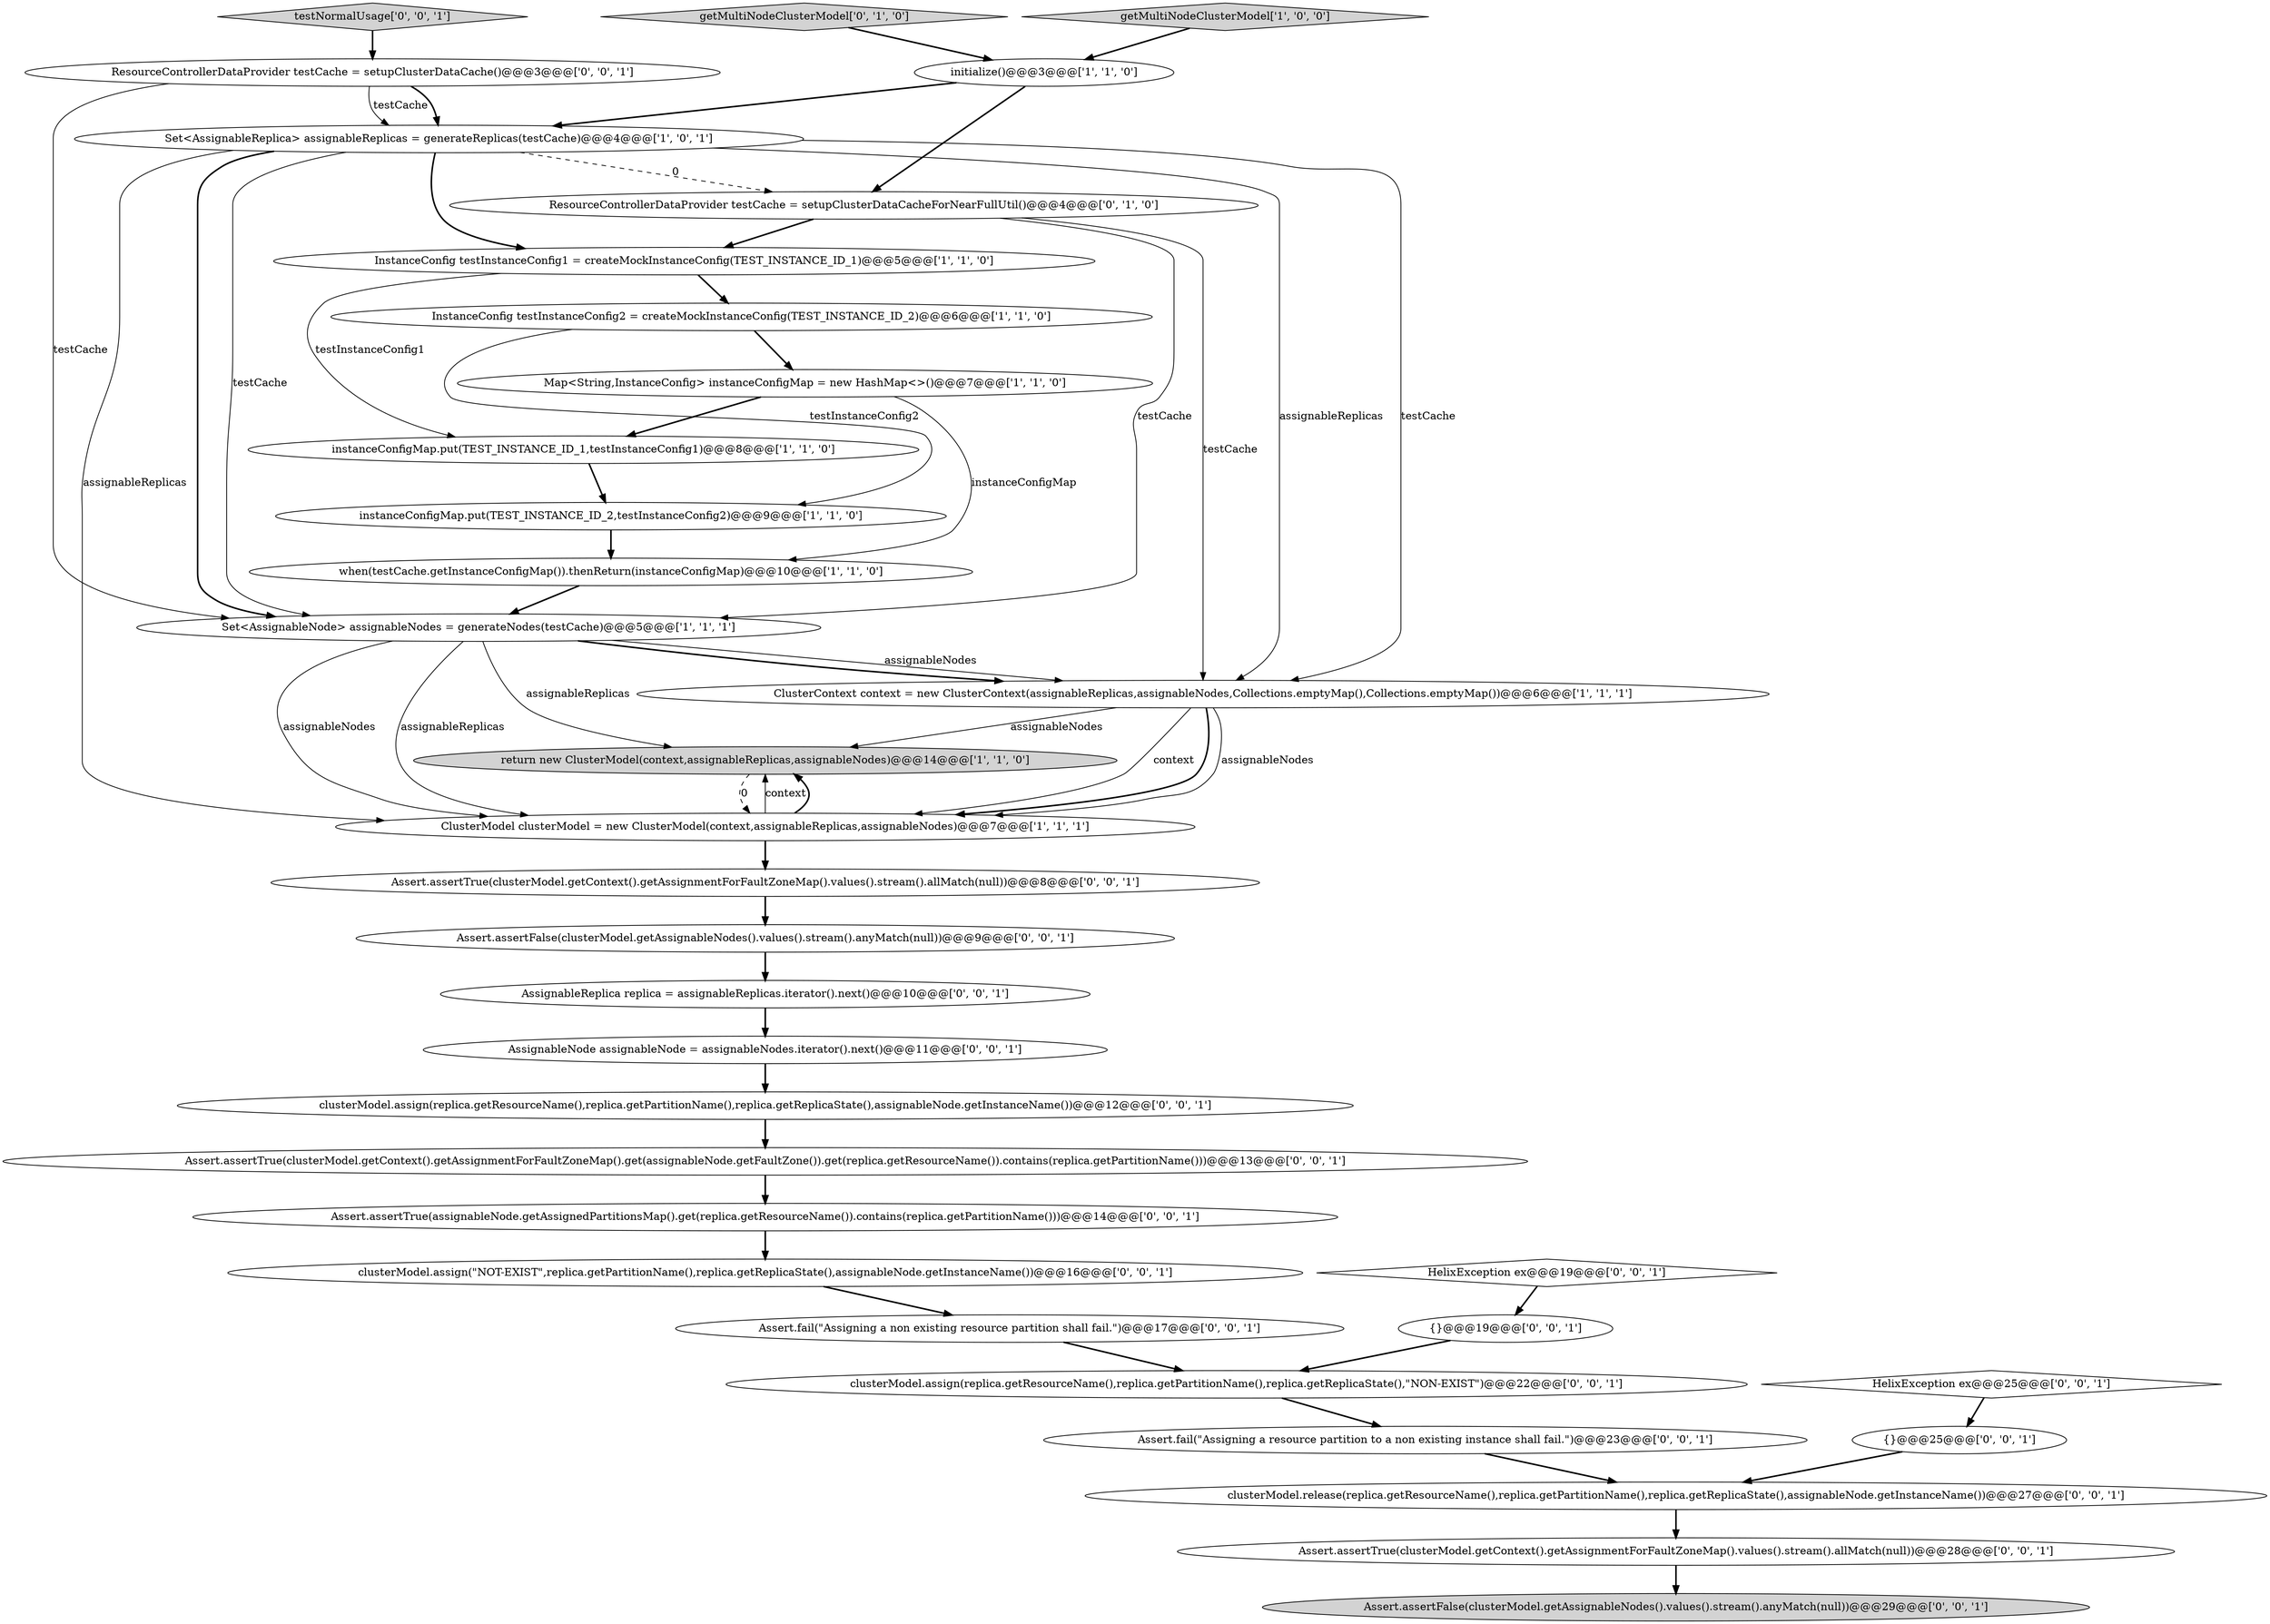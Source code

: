 digraph {
14 [style = filled, label = "getMultiNodeClusterModel['0', '1', '0']", fillcolor = lightgray, shape = diamond image = "AAA0AAABBB2BBB"];
8 [style = filled, label = "Set<AssignableReplica> assignableReplicas = generateReplicas(testCache)@@@4@@@['1', '0', '1']", fillcolor = white, shape = ellipse image = "AAA0AAABBB1BBB"];
21 [style = filled, label = "clusterModel.assign(replica.getResourceName(),replica.getPartitionName(),replica.getReplicaState(),assignableNode.getInstanceName())@@@12@@@['0', '0', '1']", fillcolor = white, shape = ellipse image = "AAA0AAABBB3BBB"];
32 [style = filled, label = "testNormalUsage['0', '0', '1']", fillcolor = lightgray, shape = diamond image = "AAA0AAABBB3BBB"];
15 [style = filled, label = "clusterModel.assign(\"NOT-EXIST\",replica.getPartitionName(),replica.getReplicaState(),assignableNode.getInstanceName())@@@16@@@['0', '0', '1']", fillcolor = white, shape = ellipse image = "AAA0AAABBB3BBB"];
29 [style = filled, label = "HelixException ex@@@25@@@['0', '0', '1']", fillcolor = white, shape = diamond image = "AAA0AAABBB3BBB"];
10 [style = filled, label = "instanceConfigMap.put(TEST_INSTANCE_ID_2,testInstanceConfig2)@@@9@@@['1', '1', '0']", fillcolor = white, shape = ellipse image = "AAA0AAABBB1BBB"];
22 [style = filled, label = "Assert.fail(\"Assigning a non existing resource partition shall fail.\")@@@17@@@['0', '0', '1']", fillcolor = white, shape = ellipse image = "AAA0AAABBB3BBB"];
9 [style = filled, label = "instanceConfigMap.put(TEST_INSTANCE_ID_1,testInstanceConfig1)@@@8@@@['1', '1', '0']", fillcolor = white, shape = ellipse image = "AAA0AAABBB1BBB"];
33 [style = filled, label = "Assert.assertTrue(assignableNode.getAssignedPartitionsMap().get(replica.getResourceName()).contains(replica.getPartitionName()))@@@14@@@['0', '0', '1']", fillcolor = white, shape = ellipse image = "AAA0AAABBB3BBB"];
30 [style = filled, label = "clusterModel.assign(replica.getResourceName(),replica.getPartitionName(),replica.getReplicaState(),\"NON-EXIST\")@@@22@@@['0', '0', '1']", fillcolor = white, shape = ellipse image = "AAA0AAABBB3BBB"];
2 [style = filled, label = "InstanceConfig testInstanceConfig1 = createMockInstanceConfig(TEST_INSTANCE_ID_1)@@@5@@@['1', '1', '0']", fillcolor = white, shape = ellipse image = "AAA0AAABBB1BBB"];
12 [style = filled, label = "Set<AssignableNode> assignableNodes = generateNodes(testCache)@@@5@@@['1', '1', '1']", fillcolor = white, shape = ellipse image = "AAA0AAABBB1BBB"];
0 [style = filled, label = "initialize()@@@3@@@['1', '1', '0']", fillcolor = white, shape = ellipse image = "AAA0AAABBB1BBB"];
17 [style = filled, label = "AssignableReplica replica = assignableReplicas.iterator().next()@@@10@@@['0', '0', '1']", fillcolor = white, shape = ellipse image = "AAA0AAABBB3BBB"];
7 [style = filled, label = "when(testCache.getInstanceConfigMap()).thenReturn(instanceConfigMap)@@@10@@@['1', '1', '0']", fillcolor = white, shape = ellipse image = "AAA0AAABBB1BBB"];
19 [style = filled, label = "AssignableNode assignableNode = assignableNodes.iterator().next()@@@11@@@['0', '0', '1']", fillcolor = white, shape = ellipse image = "AAA0AAABBB3BBB"];
1 [style = filled, label = "getMultiNodeClusterModel['1', '0', '0']", fillcolor = lightgray, shape = diamond image = "AAA0AAABBB1BBB"];
6 [style = filled, label = "return new ClusterModel(context,assignableReplicas,assignableNodes)@@@14@@@['1', '1', '0']", fillcolor = lightgray, shape = ellipse image = "AAA0AAABBB1BBB"];
26 [style = filled, label = "Assert.assertTrue(clusterModel.getContext().getAssignmentForFaultZoneMap().get(assignableNode.getFaultZone()).get(replica.getResourceName()).contains(replica.getPartitionName()))@@@13@@@['0', '0', '1']", fillcolor = white, shape = ellipse image = "AAA0AAABBB3BBB"];
34 [style = filled, label = "HelixException ex@@@19@@@['0', '0', '1']", fillcolor = white, shape = diamond image = "AAA0AAABBB3BBB"];
20 [style = filled, label = "Assert.assertTrue(clusterModel.getContext().getAssignmentForFaultZoneMap().values().stream().allMatch(null))@@@8@@@['0', '0', '1']", fillcolor = white, shape = ellipse image = "AAA0AAABBB3BBB"];
23 [style = filled, label = "Assert.assertFalse(clusterModel.getAssignableNodes().values().stream().anyMatch(null))@@@29@@@['0', '0', '1']", fillcolor = lightgray, shape = ellipse image = "AAA0AAABBB3BBB"];
5 [style = filled, label = "ClusterModel clusterModel = new ClusterModel(context,assignableReplicas,assignableNodes)@@@7@@@['1', '1', '1']", fillcolor = white, shape = ellipse image = "AAA0AAABBB1BBB"];
28 [style = filled, label = "Assert.fail(\"Assigning a resource partition to a non existing instance shall fail.\")@@@23@@@['0', '0', '1']", fillcolor = white, shape = ellipse image = "AAA0AAABBB3BBB"];
18 [style = filled, label = "Assert.assertFalse(clusterModel.getAssignableNodes().values().stream().anyMatch(null))@@@9@@@['0', '0', '1']", fillcolor = white, shape = ellipse image = "AAA0AAABBB3BBB"];
25 [style = filled, label = "clusterModel.release(replica.getResourceName(),replica.getPartitionName(),replica.getReplicaState(),assignableNode.getInstanceName())@@@27@@@['0', '0', '1']", fillcolor = white, shape = ellipse image = "AAA0AAABBB3BBB"];
24 [style = filled, label = "{}@@@25@@@['0', '0', '1']", fillcolor = white, shape = ellipse image = "AAA0AAABBB3BBB"];
4 [style = filled, label = "InstanceConfig testInstanceConfig2 = createMockInstanceConfig(TEST_INSTANCE_ID_2)@@@6@@@['1', '1', '0']", fillcolor = white, shape = ellipse image = "AAA0AAABBB1BBB"];
11 [style = filled, label = "Map<String,InstanceConfig> instanceConfigMap = new HashMap<>()@@@7@@@['1', '1', '0']", fillcolor = white, shape = ellipse image = "AAA0AAABBB1BBB"];
13 [style = filled, label = "ResourceControllerDataProvider testCache = setupClusterDataCacheForNearFullUtil()@@@4@@@['0', '1', '0']", fillcolor = white, shape = ellipse image = "AAA1AAABBB2BBB"];
3 [style = filled, label = "ClusterContext context = new ClusterContext(assignableReplicas,assignableNodes,Collections.emptyMap(),Collections.emptyMap())@@@6@@@['1', '1', '1']", fillcolor = white, shape = ellipse image = "AAA0AAABBB1BBB"];
16 [style = filled, label = "ResourceControllerDataProvider testCache = setupClusterDataCache()@@@3@@@['0', '0', '1']", fillcolor = white, shape = ellipse image = "AAA0AAABBB3BBB"];
27 [style = filled, label = "{}@@@19@@@['0', '0', '1']", fillcolor = white, shape = ellipse image = "AAA0AAABBB3BBB"];
31 [style = filled, label = "Assert.assertTrue(clusterModel.getContext().getAssignmentForFaultZoneMap().values().stream().allMatch(null))@@@28@@@['0', '0', '1']", fillcolor = white, shape = ellipse image = "AAA0AAABBB3BBB"];
12->6 [style = solid, label="assignableReplicas"];
16->12 [style = solid, label="testCache"];
22->30 [style = bold, label=""];
6->5 [style = dashed, label="0"];
2->4 [style = bold, label=""];
11->7 [style = solid, label="instanceConfigMap"];
12->5 [style = solid, label="assignableNodes"];
8->12 [style = bold, label=""];
20->18 [style = bold, label=""];
17->19 [style = bold, label=""];
4->11 [style = bold, label=""];
16->8 [style = solid, label="testCache"];
16->8 [style = bold, label=""];
3->6 [style = solid, label="assignableNodes"];
8->13 [style = dashed, label="0"];
13->12 [style = solid, label="testCache"];
11->9 [style = bold, label=""];
26->33 [style = bold, label=""];
14->0 [style = bold, label=""];
0->8 [style = bold, label=""];
15->22 [style = bold, label=""];
3->5 [style = solid, label="context"];
0->13 [style = bold, label=""];
3->5 [style = bold, label=""];
5->6 [style = solid, label="context"];
8->3 [style = solid, label="testCache"];
19->21 [style = bold, label=""];
13->3 [style = solid, label="testCache"];
3->5 [style = solid, label="assignableNodes"];
10->7 [style = bold, label=""];
8->2 [style = bold, label=""];
7->12 [style = bold, label=""];
12->5 [style = solid, label="assignableReplicas"];
21->26 [style = bold, label=""];
33->15 [style = bold, label=""];
12->3 [style = bold, label=""];
8->3 [style = solid, label="assignableReplicas"];
27->30 [style = bold, label=""];
5->20 [style = bold, label=""];
32->16 [style = bold, label=""];
30->28 [style = bold, label=""];
25->31 [style = bold, label=""];
18->17 [style = bold, label=""];
12->3 [style = solid, label="assignableNodes"];
24->25 [style = bold, label=""];
2->9 [style = solid, label="testInstanceConfig1"];
29->24 [style = bold, label=""];
4->10 [style = solid, label="testInstanceConfig2"];
13->2 [style = bold, label=""];
31->23 [style = bold, label=""];
8->12 [style = solid, label="testCache"];
28->25 [style = bold, label=""];
5->6 [style = bold, label=""];
8->5 [style = solid, label="assignableReplicas"];
9->10 [style = bold, label=""];
1->0 [style = bold, label=""];
34->27 [style = bold, label=""];
}
